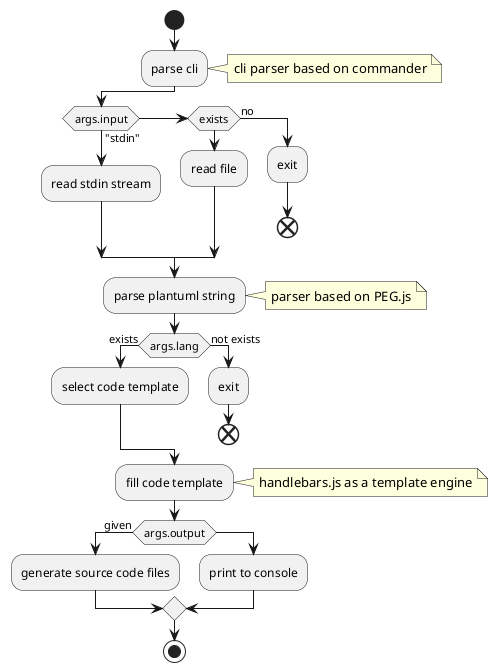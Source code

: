 @startuml

start

:parse cli;
note right
  cli parser based on commander
end note

if (args.input) then ("stdin")
  :read stdin stream;
else if (exists)
  :read file;
else (no)
  :exit;
  end
endif

:parse plantuml string;
note right
  parser based on PEG.js
end note

if (args.lang) then (exists)
  :select code template;
else (not exists)
  :exit;
  end
endif

:fill code template;
note right
  handlebars.js as a template engine
end note

if (args.output) then (given)
  :generate source code files;
else
  :print to console;
endif

stop

@enduml